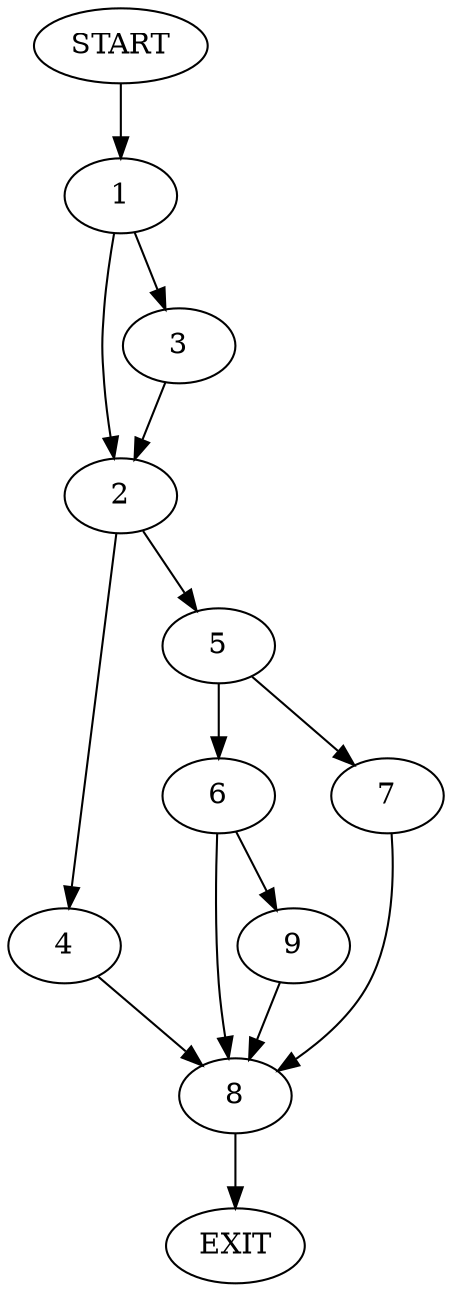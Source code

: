digraph {
0 [label="START"]
10 [label="EXIT"]
0 -> 1
1 -> 2
1 -> 3
2 -> 4
2 -> 5
3 -> 2
5 -> 6
5 -> 7
4 -> 8
8 -> 10
6 -> 8
6 -> 9
7 -> 8
9 -> 8
}
